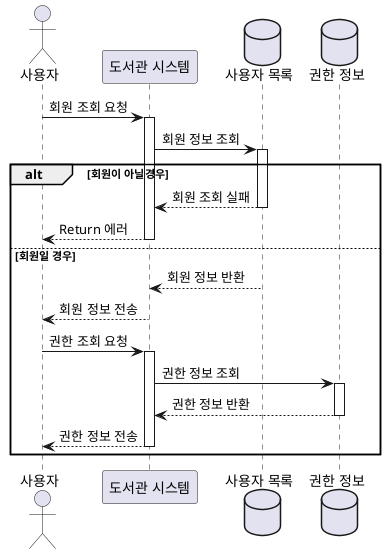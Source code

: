 @startuml
autoactivate on
actor 사용자
participant "도서관 시스템" as system
database "사용자 목록" as users
database "권한 정보" as permissions

사용자 -> system: 회원 조회 요청
system -> users: 회원 정보 조회
alt 회원이 아닐경우
    users --> system : 회원 조회 실패
    system --> 사용자 : Return 에러
else 회원일 경우
    users --> system: 회원 정보 반환
    system --> 사용자: 회원 정보 전송
    사용자 -> system: 권한 조회 요청
    system -> permissions: 권한 정보 조회
    permissions --> system: 권한 정보 반환
    system --> 사용자: 권한 정보 전송
end

@enduml
